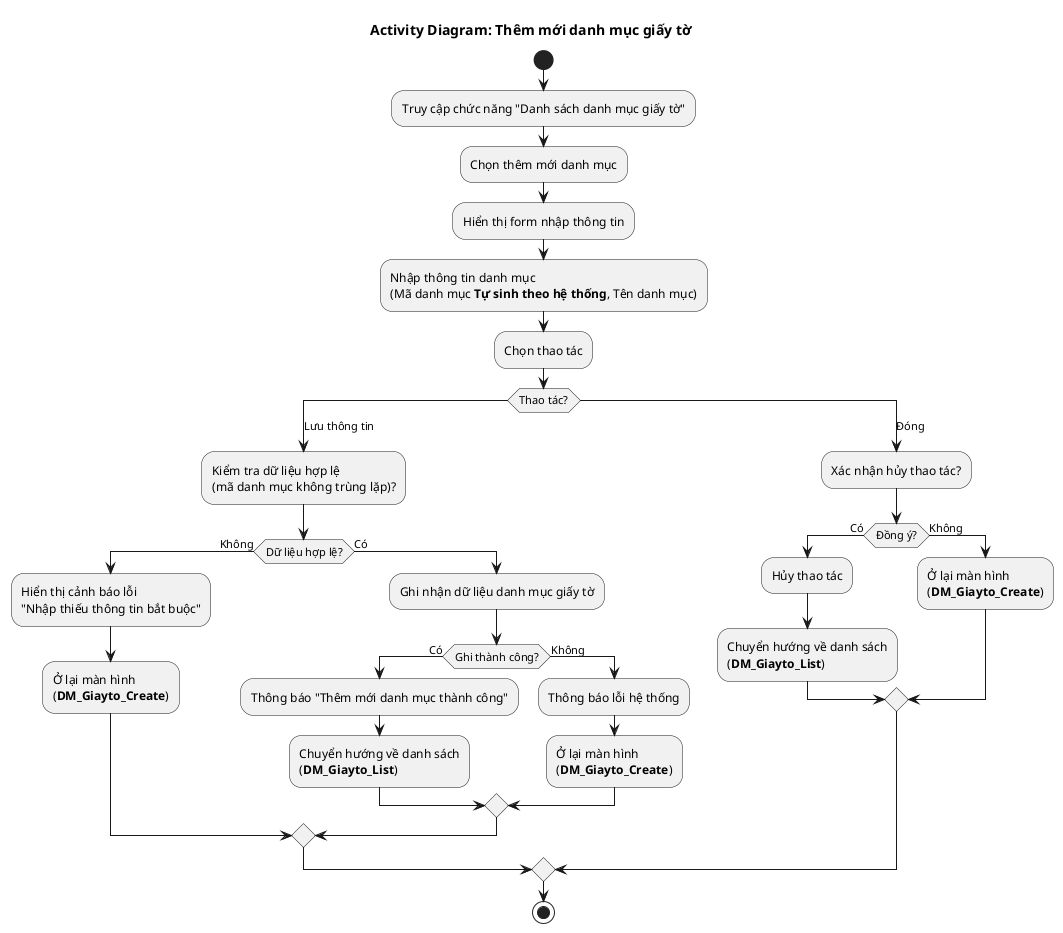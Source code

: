 @startuml DM_Giayto_Create
!pragma layout smetana
title Activity Diagram: Thêm mới danh mục giấy tờ
start
:Truy cập chức năng "Danh sách danh mục giấy tờ";
:Chọn thêm mới danh mục;
:Hiển thị form nhập thông tin;
:Nhập thông tin danh mục\n(Mã danh mục **Tự sinh theo hệ thống**, Tên danh mục);
:Chọn thao tác;
switch (Thao tác?)
  case (Lưu thông tin)
    :Kiểm tra dữ liệu hợp lệ\n(mã danh mục không trùng lặp)?;
    if (Dữ liệu hợp lệ?) then (Không)
      :Hiển thị cảnh báo lỗi\n"Nhập thiếu thông tin bắt buộc";
      :Ở lại màn hình\n(**DM_Giayto_Create**);
    else (Có)
      :Ghi nhận dữ liệu danh mục giấy tờ;
      if (Ghi thành công?) then (Có)
        :Thông báo "Thêm mới danh mục thành công";
        :Chuyển hướng về danh sách\n(**DM_Giayto_List**);
      else (Không)
        :Thông báo lỗi hệ thống;
        :Ở lại màn hình\n(**DM_Giayto_Create**);
      endif
    endif
  case (Đóng)
    :Xác nhận hủy thao tác?;
    if (Đồng ý?) then (Có)
      :Hủy thao tác;
      :Chuyển hướng về danh sách\n(**DM_Giayto_List**);
    else (Không)
      :Ở lại màn hình\n(**DM_Giayto_Create**);
    endif
endswitch

stop
@enduml
